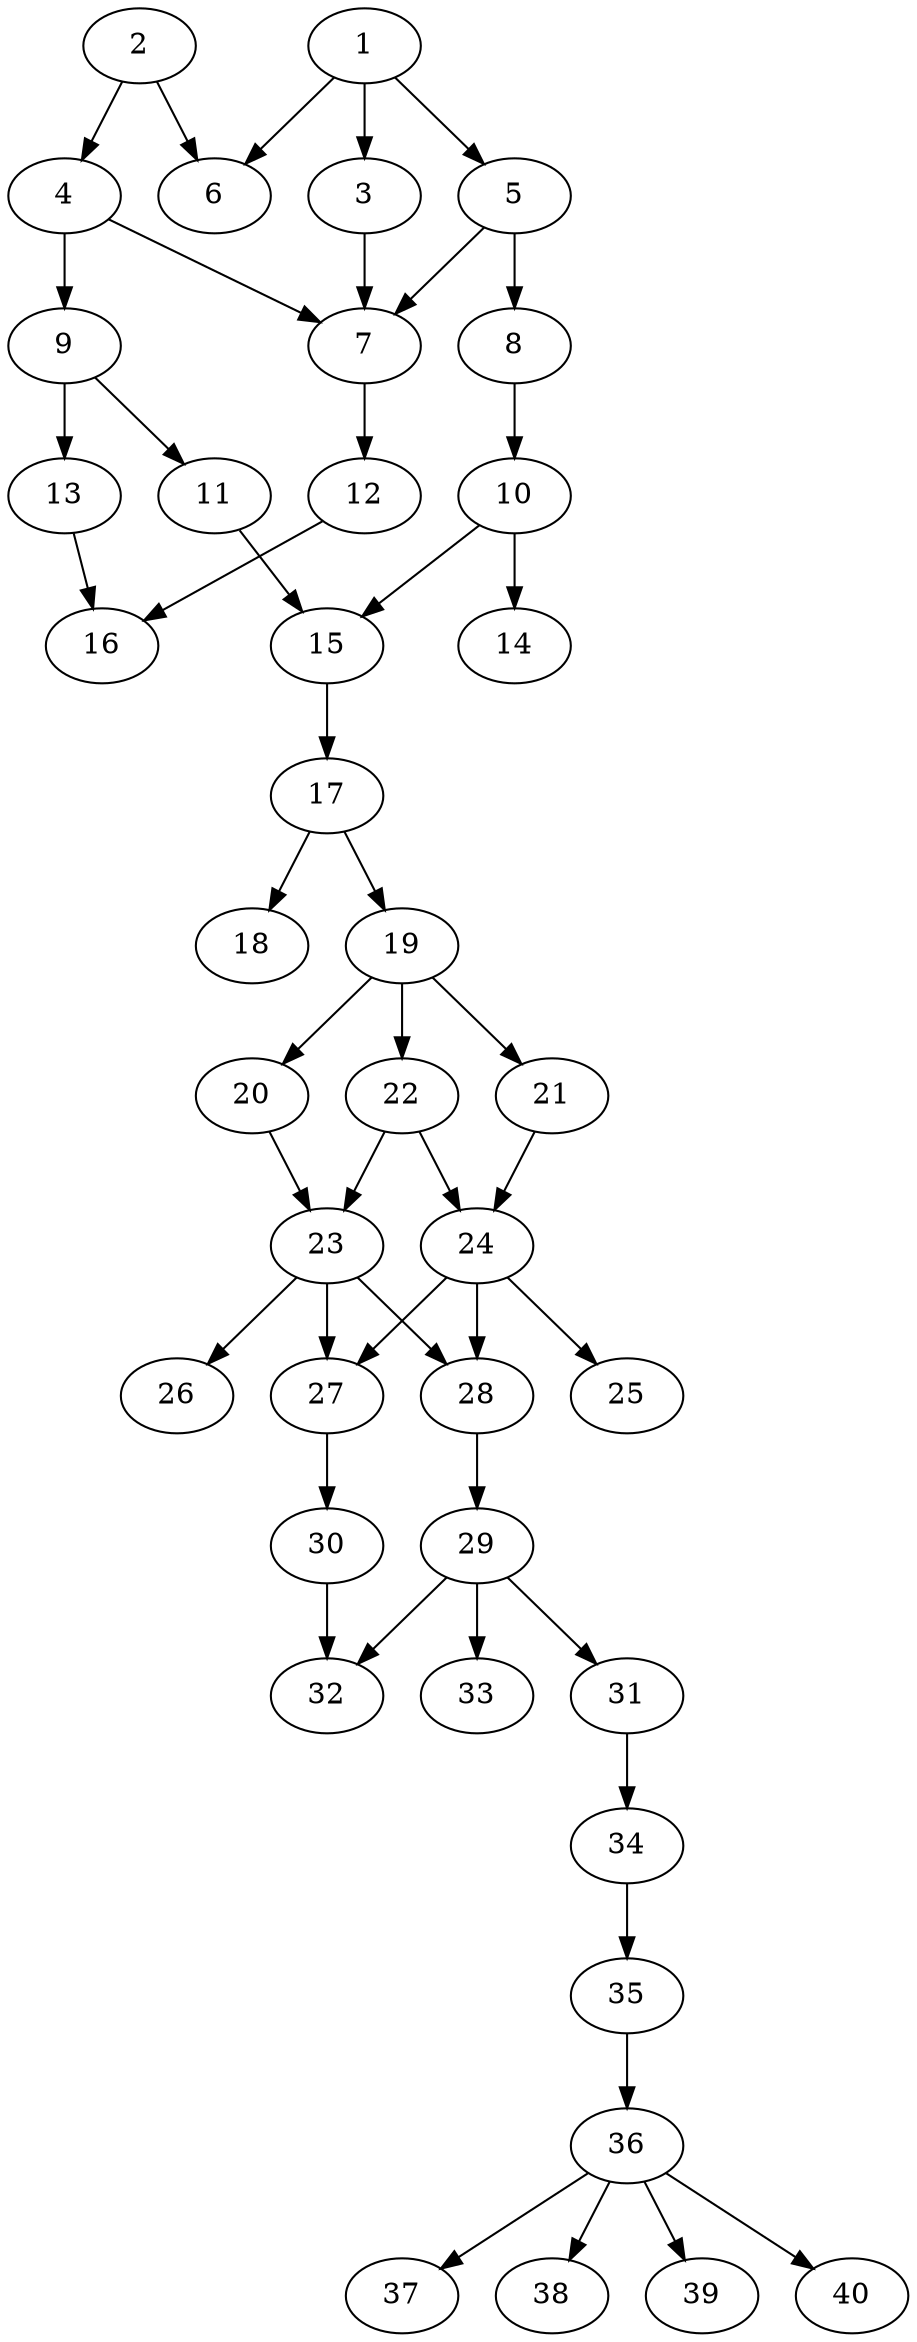 // DAG automatically generated by daggen at Thu Oct  3 14:06:49 2019
// ./daggen --dot -n 40 --ccr 0.4 --fat 0.3 --regular 0.5 --density 0.6 --mindata 5242880 --maxdata 52428800 
digraph G {
  1 [size="39872000", alpha="0.19", expect_size="15948800"] 
  1 -> 3 [size ="15948800"]
  1 -> 5 [size ="15948800"]
  1 -> 6 [size ="15948800"]
  2 [size="98531840", alpha="0.20", expect_size="39412736"] 
  2 -> 4 [size ="39412736"]
  2 -> 6 [size ="39412736"]
  3 [size="78405120", alpha="0.18", expect_size="31362048"] 
  3 -> 7 [size ="31362048"]
  4 [size="72358400", alpha="0.06", expect_size="28943360"] 
  4 -> 7 [size ="28943360"]
  4 -> 9 [size ="28943360"]
  5 [size="98263040", alpha="0.14", expect_size="39305216"] 
  5 -> 7 [size ="39305216"]
  5 -> 8 [size ="39305216"]
  6 [size="19322880", alpha="0.06", expect_size="7729152"] 
  7 [size="125306880", alpha="0.07", expect_size="50122752"] 
  7 -> 12 [size ="50122752"]
  8 [size="29504000", alpha="0.16", expect_size="11801600"] 
  8 -> 10 [size ="11801600"]
  9 [size="19801600", alpha="0.10", expect_size="7920640"] 
  9 -> 11 [size ="7920640"]
  9 -> 13 [size ="7920640"]
  10 [size="30530560", alpha="0.12", expect_size="12212224"] 
  10 -> 14 [size ="12212224"]
  10 -> 15 [size ="12212224"]
  11 [size="15426560", alpha="0.00", expect_size="6170624"] 
  11 -> 15 [size ="6170624"]
  12 [size="128693760", alpha="0.10", expect_size="51477504"] 
  12 -> 16 [size ="51477504"]
  13 [size="127155200", alpha="0.15", expect_size="50862080"] 
  13 -> 16 [size ="50862080"]
  14 [size="117386240", alpha="0.19", expect_size="46954496"] 
  15 [size="33794560", alpha="0.16", expect_size="13517824"] 
  15 -> 17 [size ="13517824"]
  16 [size="118732800", alpha="0.13", expect_size="47493120"] 
  17 [size="36544000", alpha="0.02", expect_size="14617600"] 
  17 -> 18 [size ="14617600"]
  17 -> 19 [size ="14617600"]
  18 [size="79385600", alpha="0.06", expect_size="31754240"] 
  19 [size="54722560", alpha="0.16", expect_size="21889024"] 
  19 -> 20 [size ="21889024"]
  19 -> 21 [size ="21889024"]
  19 -> 22 [size ="21889024"]
  20 [size="115192320", alpha="0.07", expect_size="46076928"] 
  20 -> 23 [size ="46076928"]
  21 [size="70510080", alpha="0.02", expect_size="28204032"] 
  21 -> 24 [size ="28204032"]
  22 [size="72028160", alpha="0.12", expect_size="28811264"] 
  22 -> 23 [size ="28811264"]
  22 -> 24 [size ="28811264"]
  23 [size="15173120", alpha="0.13", expect_size="6069248"] 
  23 -> 26 [size ="6069248"]
  23 -> 27 [size ="6069248"]
  23 -> 28 [size ="6069248"]
  24 [size="101025280", alpha="0.03", expect_size="40410112"] 
  24 -> 25 [size ="40410112"]
  24 -> 27 [size ="40410112"]
  24 -> 28 [size ="40410112"]
  25 [size="94041600", alpha="0.09", expect_size="37616640"] 
  26 [size="72012800", alpha="0.15", expect_size="28805120"] 
  27 [size="32642560", alpha="0.01", expect_size="13057024"] 
  27 -> 30 [size ="13057024"]
  28 [size="45173760", alpha="0.09", expect_size="18069504"] 
  28 -> 29 [size ="18069504"]
  29 [size="78848000", alpha="0.18", expect_size="31539200"] 
  29 -> 31 [size ="31539200"]
  29 -> 32 [size ="31539200"]
  29 -> 33 [size ="31539200"]
  30 [size="55185920", alpha="0.10", expect_size="22074368"] 
  30 -> 32 [size ="22074368"]
  31 [size="94840320", alpha="0.03", expect_size="37936128"] 
  31 -> 34 [size ="37936128"]
  32 [size="106608640", alpha="0.15", expect_size="42643456"] 
  33 [size="57953280", alpha="0.07", expect_size="23181312"] 
  34 [size="14172160", alpha="0.16", expect_size="5668864"] 
  34 -> 35 [size ="5668864"]
  35 [size="34519040", alpha="0.09", expect_size="13807616"] 
  35 -> 36 [size ="13807616"]
  36 [size="86187520", alpha="0.19", expect_size="34475008"] 
  36 -> 37 [size ="34475008"]
  36 -> 38 [size ="34475008"]
  36 -> 39 [size ="34475008"]
  36 -> 40 [size ="34475008"]
  37 [size="57425920", alpha="0.14", expect_size="22970368"] 
  38 [size="60441600", alpha="0.20", expect_size="24176640"] 
  39 [size="111633920", alpha="0.13", expect_size="44653568"] 
  40 [size="99727360", alpha="0.03", expect_size="39890944"] 
}
